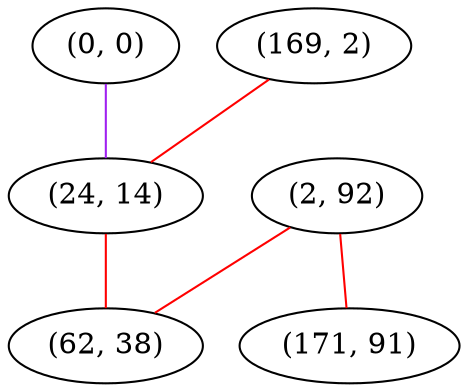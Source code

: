 graph "" {
"(0, 0)";
"(2, 92)";
"(169, 2)";
"(24, 14)";
"(171, 91)";
"(62, 38)";
"(0, 0)" -- "(24, 14)"  [color=purple, key=0, weight=4];
"(2, 92)" -- "(171, 91)"  [color=red, key=0, weight=1];
"(2, 92)" -- "(62, 38)"  [color=red, key=0, weight=1];
"(169, 2)" -- "(24, 14)"  [color=red, key=0, weight=1];
"(24, 14)" -- "(62, 38)"  [color=red, key=0, weight=1];
}
